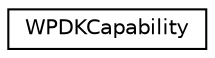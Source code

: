 digraph "Graphical Class Hierarchy"
{
  edge [fontname="Helvetica",fontsize="10",labelfontname="Helvetica",labelfontsize="10"];
  node [fontname="Helvetica",fontsize="10",shape=record];
  rankdir="LR";
  Node1 [label="WPDKCapability",height=0.2,width=0.4,color="black", fillcolor="white", style="filled",URL="$classWPDKCapability.html"];
}
